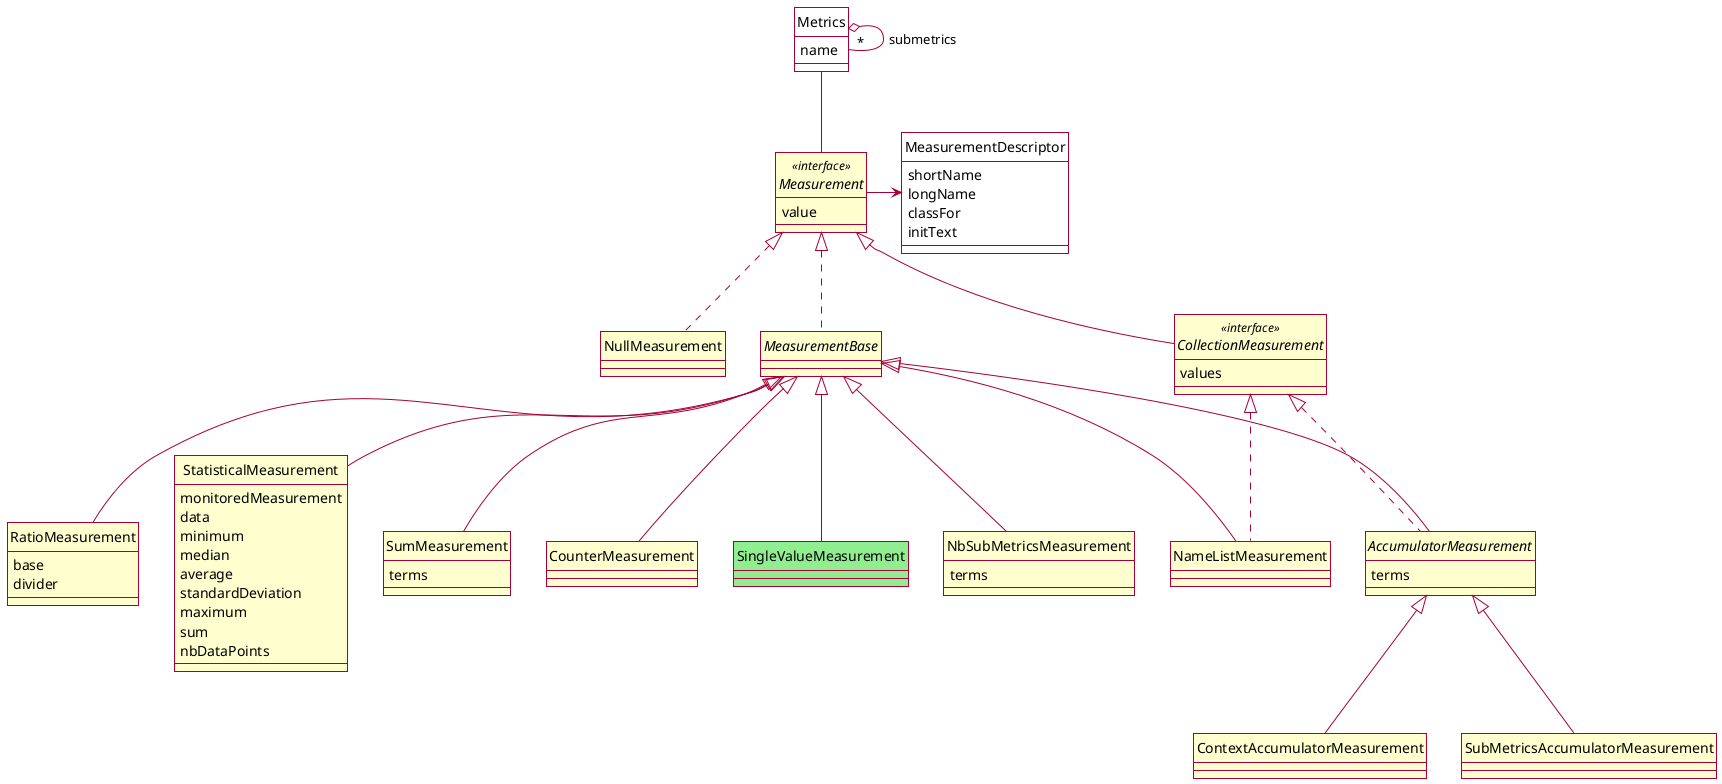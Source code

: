 @startuml

skin rose
skinparam style strictuml
skinparam backgroundColor transparent

interface Measurement <<interface>> {
    value
}

Measurement <|.. NullMeasurement

interface CollectionMeasurement <<interface>> {
    values
}
Measurement <|-- CollectionMeasurement

abstract MeasurementBase
Measurement <|.. MeasurementBase

abstract AccumulatorMeasurement {
    terms
}
MeasurementBase <|-- AccumulatorMeasurement
CollectionMeasurement <|.. AccumulatorMeasurement

class ContextAccumulatorMeasurement
AccumulatorMeasurement <|-- ContextAccumulatorMeasurement

class SubMetricsAccumulatorMeasurement
AccumulatorMeasurement <|-- SubMetricsAccumulatorMeasurement

class CounterMeasurement
MeasurementBase <|-- CounterMeasurement

class SingleValueMeasurement #lightgreen
MeasurementBase <|-- SingleValueMeasurement

class NameListMeasurement
MeasurementBase <|-- NameListMeasurement
CollectionMeasurement <|.. NameListMeasurement

class NbSubMetricsMeasurement {
    terms
}
MeasurementBase <|-- NbSubMetricsMeasurement

class RatioMeasurement {
    base
    divider
}
MeasurementBase <|-- RatioMeasurement

class StatisticalMeasurement {
    monitoredMeasurement
    data
    minimum
    median
    average
    standardDeviation
    maximum
    sum
    nbDataPoints
}
MeasurementBase <|-- StatisticalMeasurement

class SumMeasurement {
    terms
}
MeasurementBase <|-- SumMeasurement

class MeasurementDescriptor #transparent {
    shortName
    longName
    classFor
    initText
}
Measurement -> MeasurementDescriptor

class Metrics #transparent {
    name
}
Metrics o- "*" Metrics : submetrics
Metrics -- Measurement

@enduml
